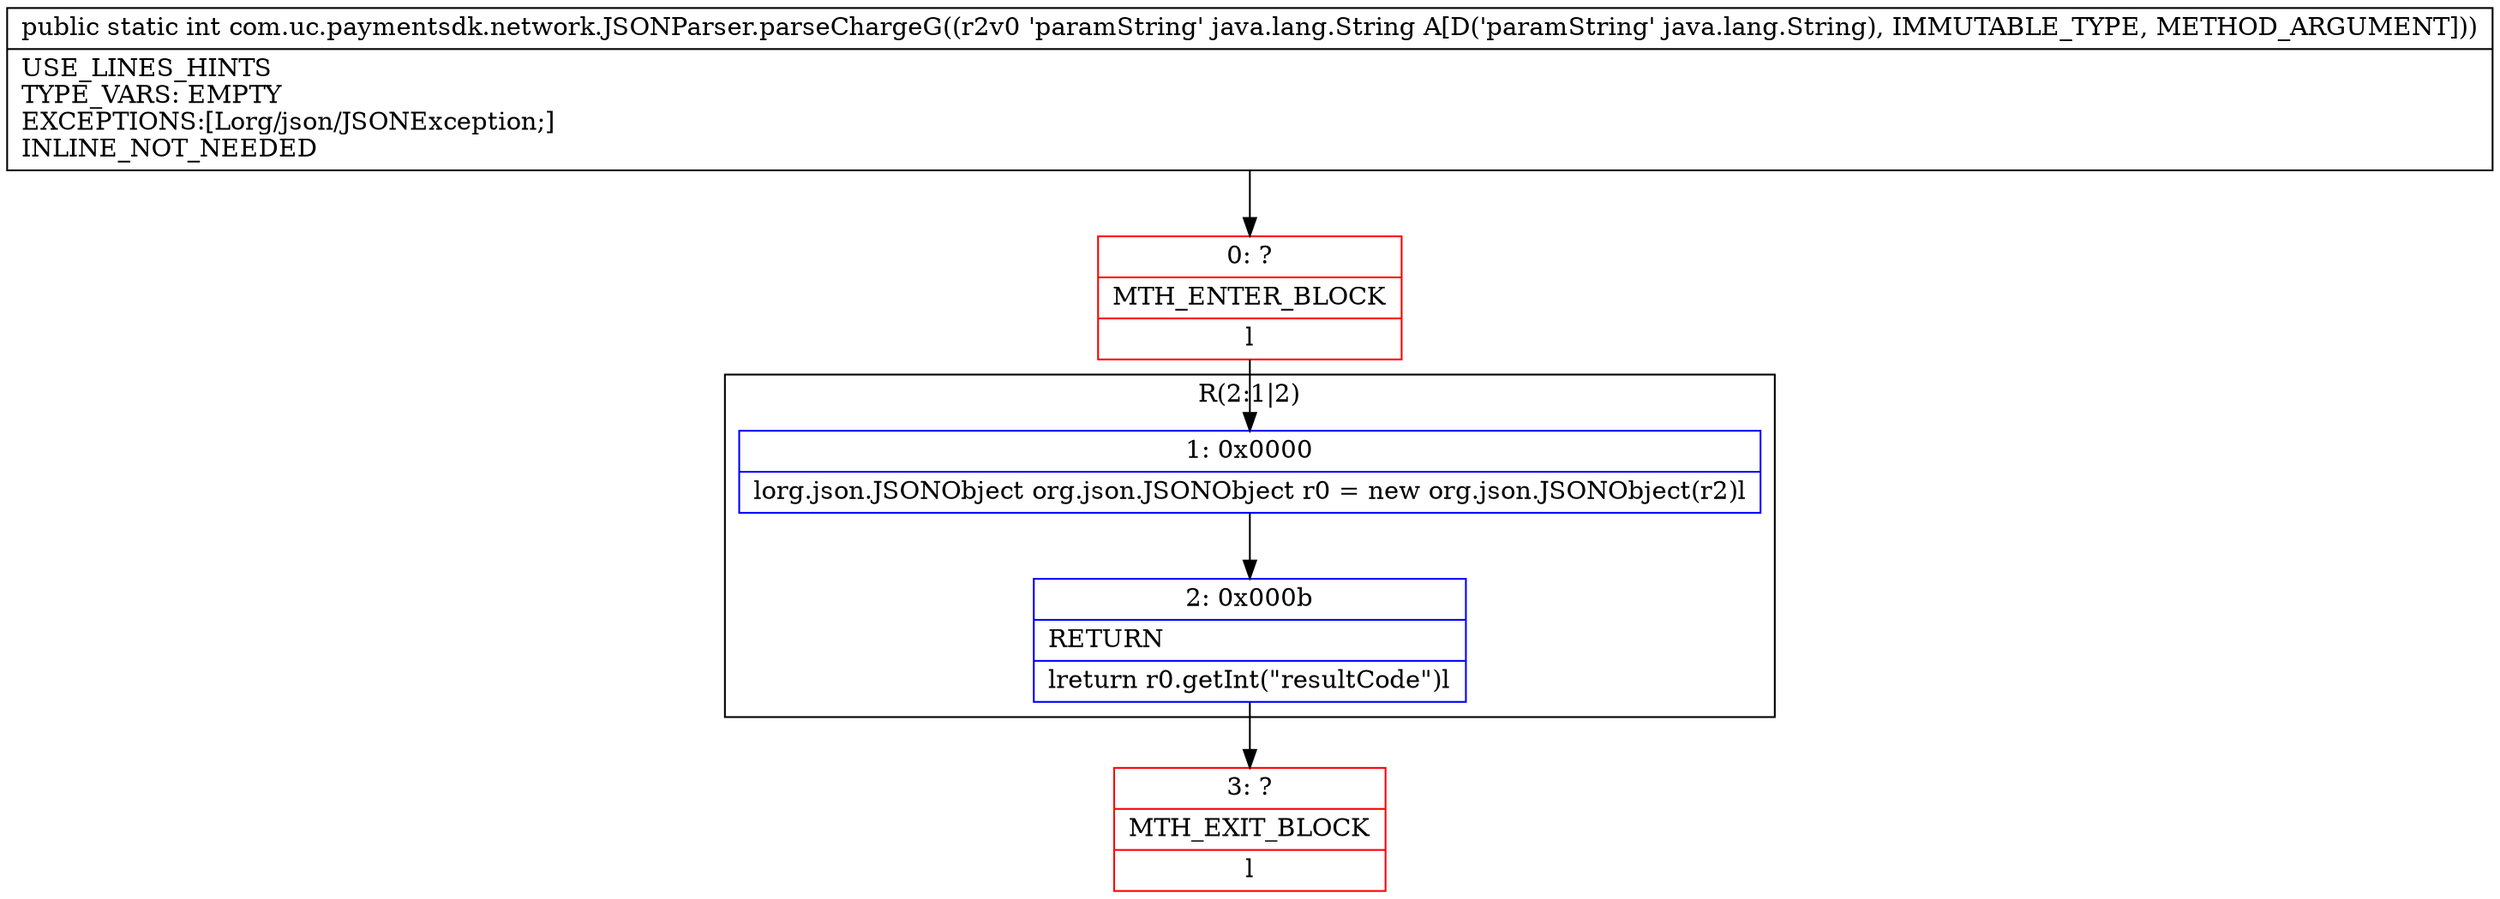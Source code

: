 digraph "CFG forcom.uc.paymentsdk.network.JSONParser.parseChargeG(Ljava\/lang\/String;)I" {
subgraph cluster_Region_783127343 {
label = "R(2:1|2)";
node [shape=record,color=blue];
Node_1 [shape=record,label="{1\:\ 0x0000|lorg.json.JSONObject org.json.JSONObject r0 = new org.json.JSONObject(r2)l}"];
Node_2 [shape=record,label="{2\:\ 0x000b|RETURN\l|lreturn r0.getInt(\"resultCode\")l}"];
}
Node_0 [shape=record,color=red,label="{0\:\ ?|MTH_ENTER_BLOCK\l|l}"];
Node_3 [shape=record,color=red,label="{3\:\ ?|MTH_EXIT_BLOCK\l|l}"];
MethodNode[shape=record,label="{public static int com.uc.paymentsdk.network.JSONParser.parseChargeG((r2v0 'paramString' java.lang.String A[D('paramString' java.lang.String), IMMUTABLE_TYPE, METHOD_ARGUMENT]))  | USE_LINES_HINTS\lTYPE_VARS: EMPTY\lEXCEPTIONS:[Lorg\/json\/JSONException;]\lINLINE_NOT_NEEDED\l}"];
MethodNode -> Node_0;
Node_1 -> Node_2;
Node_2 -> Node_3;
Node_0 -> Node_1;
}

